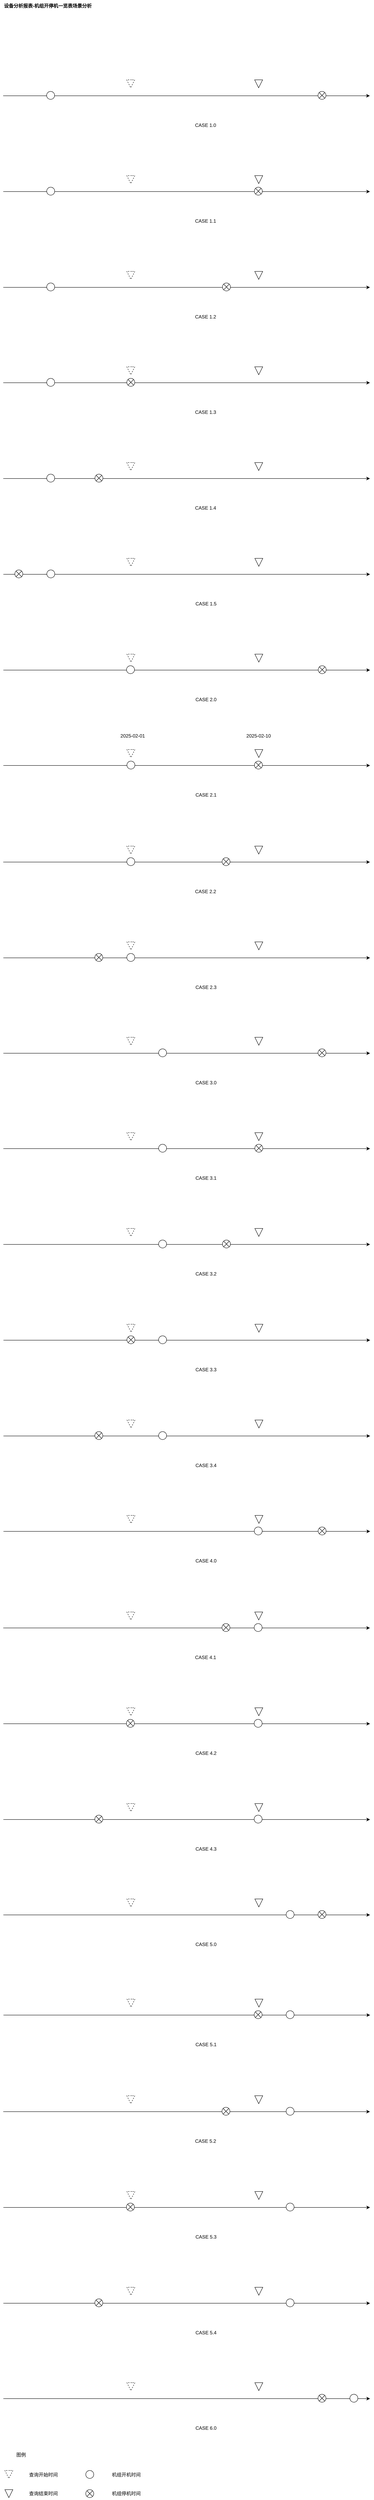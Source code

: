 <mxfile version="26.0.16">
  <diagram name="第 1 页" id="MwHkkEf8tN-5ccca-qN6">
    <mxGraphModel dx="2029" dy="450" grid="1" gridSize="10" guides="1" tooltips="1" connect="1" arrows="1" fold="1" page="1" pageScale="1" pageWidth="827" pageHeight="1169" math="0" shadow="0">
      <root>
        <mxCell id="0" />
        <mxCell id="1" parent="0" />
        <mxCell id="J7jB4TTMjMiGMBnz-TKs-1" value="" style="endArrow=classic;html=1;rounded=0;startArrow=none;startFill=0;endFill=1;labelBackgroundColor=none;fontColor=default;" parent="1" edge="1">
          <mxGeometry width="50" height="50" relative="1" as="geometry">
            <mxPoint x="-760" y="281" as="sourcePoint" />
            <mxPoint x="160" y="281" as="targetPoint" />
          </mxGeometry>
        </mxCell>
        <mxCell id="J7jB4TTMjMiGMBnz-TKs-3" value="" style="verticalLabelPosition=bottom;verticalAlign=top;html=1;shape=mxgraph.flowchart.on-page_reference;labelBackgroundColor=none;" parent="1" vertex="1">
          <mxGeometry x="-651" y="270" width="20" height="20" as="geometry" />
        </mxCell>
        <mxCell id="J7jB4TTMjMiGMBnz-TKs-8" value="" style="shape=sumEllipse;perimeter=ellipsePerimeter;whiteSpace=wrap;html=1;backgroundOutline=1;labelBackgroundColor=none;" parent="1" vertex="1">
          <mxGeometry x="30" y="270" width="20" height="20" as="geometry" />
        </mxCell>
        <mxCell id="J7jB4TTMjMiGMBnz-TKs-18" value="CASE 1.0" style="text;html=1;align=center;verticalAlign=middle;whiteSpace=wrap;rounded=0;labelBackgroundColor=none;" parent="1" vertex="1">
          <mxGeometry x="-377" y="340" width="250" height="30" as="geometry" />
        </mxCell>
        <mxCell id="J7jB4TTMjMiGMBnz-TKs-50" value="设备分析报表-机组开停机一览表场景分析" style="text;html=1;align=left;verticalAlign=middle;whiteSpace=wrap;rounded=0;fontStyle=1;labelBackgroundColor=none;" parent="1" vertex="1">
          <mxGeometry x="-759.75" y="41" width="237.5" height="30" as="geometry" />
        </mxCell>
        <mxCell id="J7jB4TTMjMiGMBnz-TKs-105" value="查询开始时间" style="text;html=1;align=center;verticalAlign=middle;whiteSpace=wrap;rounded=0;labelBackgroundColor=none;" parent="1" vertex="1">
          <mxGeometry x="-704.35" y="6227" width="90" height="30" as="geometry" />
        </mxCell>
        <mxCell id="J7jB4TTMjMiGMBnz-TKs-106" value="查询结束时间" style="text;html=1;align=center;verticalAlign=middle;whiteSpace=wrap;rounded=0;labelBackgroundColor=none;" parent="1" vertex="1">
          <mxGeometry x="-704.35" y="6274" width="90" height="30" as="geometry" />
        </mxCell>
        <mxCell id="xu7K4sSo9NaXd2ChQRZj-1" value="" style="html=1;shadow=0;dashed=1;align=center;verticalAlign=middle;shape=mxgraph.arrows2.arrow;dy=0.6;dx=40;direction=south;notch=0;labelBackgroundColor=none;" parent="1" vertex="1">
          <mxGeometry x="-450" y="241" width="20" height="20" as="geometry" />
        </mxCell>
        <mxCell id="xu7K4sSo9NaXd2ChQRZj-2" value="" style="html=1;shadow=0;align=center;verticalAlign=middle;shape=mxgraph.arrows2.arrow;dy=0.6;dx=40;direction=south;notch=0;labelBackgroundColor=none;" parent="1" vertex="1">
          <mxGeometry x="-129" y="241" width="20" height="20" as="geometry" />
        </mxCell>
        <mxCell id="xu7K4sSo9NaXd2ChQRZj-54" value="" style="html=1;shadow=0;dashed=1;align=center;verticalAlign=middle;shape=mxgraph.arrows2.arrow;dy=0.6;dx=40;direction=south;notch=0;labelBackgroundColor=none;" parent="1" vertex="1">
          <mxGeometry x="-755.75" y="6231" width="20" height="20" as="geometry" />
        </mxCell>
        <mxCell id="xu7K4sSo9NaXd2ChQRZj-55" value="" style="html=1;shadow=0;align=center;verticalAlign=middle;shape=mxgraph.arrows2.arrow;dy=0.6;dx=40;direction=south;notch=0;labelBackgroundColor=none;" parent="1" vertex="1">
          <mxGeometry x="-755.75" y="6279" width="20" height="20" as="geometry" />
        </mxCell>
        <mxCell id="xu7K4sSo9NaXd2ChQRZj-66" value="" style="verticalLabelPosition=bottom;verticalAlign=top;html=1;shape=mxgraph.flowchart.on-page_reference;labelBackgroundColor=none;" parent="1" vertex="1">
          <mxGeometry x="-552.75" y="6231" width="20" height="20" as="geometry" />
        </mxCell>
        <mxCell id="xu7K4sSo9NaXd2ChQRZj-67" value="" style="shape=sumEllipse;perimeter=ellipsePerimeter;whiteSpace=wrap;html=1;backgroundOutline=1;labelBackgroundColor=none;" parent="1" vertex="1">
          <mxGeometry x="-552.75" y="6279" width="20" height="20" as="geometry" />
        </mxCell>
        <mxCell id="xu7K4sSo9NaXd2ChQRZj-68" value="机组开机时间" style="text;html=1;align=center;verticalAlign=middle;whiteSpace=wrap;rounded=0;labelBackgroundColor=none;" parent="1" vertex="1">
          <mxGeometry x="-495.75" y="6227" width="90" height="30" as="geometry" />
        </mxCell>
        <mxCell id="xu7K4sSo9NaXd2ChQRZj-69" value="机组停机时间" style="text;html=1;align=center;verticalAlign=middle;whiteSpace=wrap;rounded=0;labelBackgroundColor=none;" parent="1" vertex="1">
          <mxGeometry x="-495.75" y="6274" width="90" height="30" as="geometry" />
        </mxCell>
        <mxCell id="xu7K4sSo9NaXd2ChQRZj-327" value="" style="endArrow=classic;html=1;rounded=0;startArrow=none;startFill=0;endFill=1;labelBackgroundColor=none;fontColor=default;" parent="1" edge="1">
          <mxGeometry width="50" height="50" relative="1" as="geometry">
            <mxPoint x="-759.75" y="521" as="sourcePoint" />
            <mxPoint x="160.25" y="521" as="targetPoint" />
          </mxGeometry>
        </mxCell>
        <mxCell id="xu7K4sSo9NaXd2ChQRZj-328" value="" style="verticalLabelPosition=bottom;verticalAlign=top;html=1;shape=mxgraph.flowchart.on-page_reference;labelBackgroundColor=none;" parent="1" vertex="1">
          <mxGeometry x="-650.75" y="510" width="20" height="20" as="geometry" />
        </mxCell>
        <mxCell id="xu7K4sSo9NaXd2ChQRZj-329" value="" style="shape=sumEllipse;perimeter=ellipsePerimeter;whiteSpace=wrap;html=1;backgroundOutline=1;labelBackgroundColor=none;" parent="1" vertex="1">
          <mxGeometry x="-129.75" y="510" width="20" height="20" as="geometry" />
        </mxCell>
        <mxCell id="xu7K4sSo9NaXd2ChQRZj-334" value="CASE 1.1" style="text;html=1;align=center;verticalAlign=middle;whiteSpace=wrap;rounded=0;labelBackgroundColor=none;" parent="1" vertex="1">
          <mxGeometry x="-376.75" y="580" width="250" height="30" as="geometry" />
        </mxCell>
        <mxCell id="xu7K4sSo9NaXd2ChQRZj-335" value="" style="html=1;shadow=0;dashed=1;align=center;verticalAlign=middle;shape=mxgraph.arrows2.arrow;dy=0.6;dx=40;direction=south;notch=0;labelBackgroundColor=none;" parent="1" vertex="1">
          <mxGeometry x="-449.75" y="481" width="20" height="20" as="geometry" />
        </mxCell>
        <mxCell id="xu7K4sSo9NaXd2ChQRZj-336" value="" style="html=1;shadow=0;align=center;verticalAlign=middle;shape=mxgraph.arrows2.arrow;dy=0.6;dx=40;direction=south;notch=0;labelBackgroundColor=none;" parent="1" vertex="1">
          <mxGeometry x="-128.75" y="481" width="20" height="20" as="geometry" />
        </mxCell>
        <mxCell id="xu7K4sSo9NaXd2ChQRZj-337" value="" style="endArrow=classic;html=1;rounded=0;startArrow=none;startFill=0;endFill=1;labelBackgroundColor=none;fontColor=default;" parent="1" edge="1">
          <mxGeometry width="50" height="50" relative="1" as="geometry">
            <mxPoint x="-759.75" y="761" as="sourcePoint" />
            <mxPoint x="160.25" y="761" as="targetPoint" />
          </mxGeometry>
        </mxCell>
        <mxCell id="xu7K4sSo9NaXd2ChQRZj-338" value="" style="verticalLabelPosition=bottom;verticalAlign=top;html=1;shape=mxgraph.flowchart.on-page_reference;labelBackgroundColor=none;" parent="1" vertex="1">
          <mxGeometry x="-650.75" y="750" width="20" height="20" as="geometry" />
        </mxCell>
        <mxCell id="xu7K4sSo9NaXd2ChQRZj-339" value="" style="shape=sumEllipse;perimeter=ellipsePerimeter;whiteSpace=wrap;html=1;backgroundOutline=1;labelBackgroundColor=none;" parent="1" vertex="1">
          <mxGeometry x="-209.75" y="750" width="20" height="20" as="geometry" />
        </mxCell>
        <mxCell id="xu7K4sSo9NaXd2ChQRZj-344" value="CASE 1.2" style="text;html=1;align=center;verticalAlign=middle;whiteSpace=wrap;rounded=0;labelBackgroundColor=none;" parent="1" vertex="1">
          <mxGeometry x="-376.75" y="820" width="250" height="30" as="geometry" />
        </mxCell>
        <mxCell id="xu7K4sSo9NaXd2ChQRZj-345" value="" style="html=1;shadow=0;dashed=1;align=center;verticalAlign=middle;shape=mxgraph.arrows2.arrow;dy=0.6;dx=40;direction=south;notch=0;labelBackgroundColor=none;" parent="1" vertex="1">
          <mxGeometry x="-449.75" y="721" width="20" height="20" as="geometry" />
        </mxCell>
        <mxCell id="xu7K4sSo9NaXd2ChQRZj-346" value="" style="html=1;shadow=0;align=center;verticalAlign=middle;shape=mxgraph.arrows2.arrow;dy=0.6;dx=40;direction=south;notch=0;labelBackgroundColor=none;" parent="1" vertex="1">
          <mxGeometry x="-128.75" y="721" width="20" height="20" as="geometry" />
        </mxCell>
        <mxCell id="xu7K4sSo9NaXd2ChQRZj-347" value="" style="endArrow=classic;html=1;rounded=0;startArrow=none;startFill=0;endFill=1;labelBackgroundColor=none;fontColor=default;" parent="1" edge="1">
          <mxGeometry width="50" height="50" relative="1" as="geometry">
            <mxPoint x="-759.75" y="1000" as="sourcePoint" />
            <mxPoint x="160.25" y="1000" as="targetPoint" />
          </mxGeometry>
        </mxCell>
        <mxCell id="xu7K4sSo9NaXd2ChQRZj-348" value="" style="verticalLabelPosition=bottom;verticalAlign=top;html=1;shape=mxgraph.flowchart.on-page_reference;labelBackgroundColor=none;" parent="1" vertex="1">
          <mxGeometry x="-650.75" y="989" width="20" height="20" as="geometry" />
        </mxCell>
        <mxCell id="xu7K4sSo9NaXd2ChQRZj-349" value="" style="shape=sumEllipse;perimeter=ellipsePerimeter;whiteSpace=wrap;html=1;backgroundOutline=1;labelBackgroundColor=none;" parent="1" vertex="1">
          <mxGeometry x="-449.75" y="989" width="20" height="20" as="geometry" />
        </mxCell>
        <mxCell id="xu7K4sSo9NaXd2ChQRZj-354" value="CASE 1.3" style="text;html=1;align=center;verticalAlign=middle;whiteSpace=wrap;rounded=0;labelBackgroundColor=none;" parent="1" vertex="1">
          <mxGeometry x="-376.75" y="1059" width="250" height="30" as="geometry" />
        </mxCell>
        <mxCell id="xu7K4sSo9NaXd2ChQRZj-355" value="" style="html=1;shadow=0;dashed=1;align=center;verticalAlign=middle;shape=mxgraph.arrows2.arrow;dy=0.6;dx=40;direction=south;notch=0;labelBackgroundColor=none;" parent="1" vertex="1">
          <mxGeometry x="-449.75" y="960" width="20" height="20" as="geometry" />
        </mxCell>
        <mxCell id="xu7K4sSo9NaXd2ChQRZj-356" value="" style="html=1;shadow=0;align=center;verticalAlign=middle;shape=mxgraph.arrows2.arrow;dy=0.6;dx=40;direction=south;notch=0;labelBackgroundColor=none;" parent="1" vertex="1">
          <mxGeometry x="-128.75" y="960" width="20" height="20" as="geometry" />
        </mxCell>
        <mxCell id="xu7K4sSo9NaXd2ChQRZj-357" value="" style="endArrow=classic;html=1;rounded=0;startArrow=none;startFill=0;endFill=1;labelBackgroundColor=none;fontColor=default;" parent="1" edge="1">
          <mxGeometry width="50" height="50" relative="1" as="geometry">
            <mxPoint x="-759.75" y="1240" as="sourcePoint" />
            <mxPoint x="160.25" y="1240" as="targetPoint" />
          </mxGeometry>
        </mxCell>
        <mxCell id="xu7K4sSo9NaXd2ChQRZj-358" value="" style="verticalLabelPosition=bottom;verticalAlign=top;html=1;shape=mxgraph.flowchart.on-page_reference;labelBackgroundColor=none;" parent="1" vertex="1">
          <mxGeometry x="-650.75" y="1229" width="20" height="20" as="geometry" />
        </mxCell>
        <mxCell id="xu7K4sSo9NaXd2ChQRZj-359" value="" style="shape=sumEllipse;perimeter=ellipsePerimeter;whiteSpace=wrap;html=1;backgroundOutline=1;labelBackgroundColor=none;" parent="1" vertex="1">
          <mxGeometry x="-529.75" y="1229" width="20" height="20" as="geometry" />
        </mxCell>
        <mxCell id="xu7K4sSo9NaXd2ChQRZj-364" value="CASE 1.4" style="text;html=1;align=center;verticalAlign=middle;whiteSpace=wrap;rounded=0;labelBackgroundColor=none;" parent="1" vertex="1">
          <mxGeometry x="-376.75" y="1299" width="250" height="30" as="geometry" />
        </mxCell>
        <mxCell id="xu7K4sSo9NaXd2ChQRZj-365" value="" style="html=1;shadow=0;dashed=1;align=center;verticalAlign=middle;shape=mxgraph.arrows2.arrow;dy=0.6;dx=40;direction=south;notch=0;labelBackgroundColor=none;" parent="1" vertex="1">
          <mxGeometry x="-449.75" y="1200" width="20" height="20" as="geometry" />
        </mxCell>
        <mxCell id="xu7K4sSo9NaXd2ChQRZj-366" value="" style="html=1;shadow=0;align=center;verticalAlign=middle;shape=mxgraph.arrows2.arrow;dy=0.6;dx=40;direction=south;notch=0;labelBackgroundColor=none;" parent="1" vertex="1">
          <mxGeometry x="-128.75" y="1200" width="20" height="20" as="geometry" />
        </mxCell>
        <mxCell id="xu7K4sSo9NaXd2ChQRZj-367" value="" style="endArrow=classic;html=1;rounded=0;startArrow=none;startFill=0;endFill=1;labelBackgroundColor=none;fontColor=default;" parent="1" edge="1">
          <mxGeometry width="50" height="50" relative="1" as="geometry">
            <mxPoint x="-759.5" y="1480" as="sourcePoint" />
            <mxPoint x="160.5" y="1480" as="targetPoint" />
          </mxGeometry>
        </mxCell>
        <mxCell id="xu7K4sSo9NaXd2ChQRZj-368" value="" style="verticalLabelPosition=bottom;verticalAlign=top;html=1;shape=mxgraph.flowchart.on-page_reference;labelBackgroundColor=none;" parent="1" vertex="1">
          <mxGeometry x="-650.5" y="1469" width="20" height="20" as="geometry" />
        </mxCell>
        <mxCell id="xu7K4sSo9NaXd2ChQRZj-369" value="" style="shape=sumEllipse;perimeter=ellipsePerimeter;whiteSpace=wrap;html=1;backgroundOutline=1;labelBackgroundColor=none;" parent="1" vertex="1">
          <mxGeometry x="-730.75" y="1469" width="20" height="20" as="geometry" />
        </mxCell>
        <mxCell id="xu7K4sSo9NaXd2ChQRZj-374" value="CASE 1.5" style="text;html=1;align=center;verticalAlign=middle;whiteSpace=wrap;rounded=0;labelBackgroundColor=none;" parent="1" vertex="1">
          <mxGeometry x="-376.5" y="1539" width="250" height="30" as="geometry" />
        </mxCell>
        <mxCell id="xu7K4sSo9NaXd2ChQRZj-375" value="" style="html=1;shadow=0;dashed=1;align=center;verticalAlign=middle;shape=mxgraph.arrows2.arrow;dy=0.6;dx=40;direction=south;notch=0;labelBackgroundColor=none;" parent="1" vertex="1">
          <mxGeometry x="-449.5" y="1440" width="20" height="20" as="geometry" />
        </mxCell>
        <mxCell id="xu7K4sSo9NaXd2ChQRZj-376" value="" style="html=1;shadow=0;align=center;verticalAlign=middle;shape=mxgraph.arrows2.arrow;dy=0.6;dx=40;direction=south;notch=0;labelBackgroundColor=none;" parent="1" vertex="1">
          <mxGeometry x="-128.5" y="1440" width="20" height="20" as="geometry" />
        </mxCell>
        <mxCell id="xu7K4sSo9NaXd2ChQRZj-377" value="" style="endArrow=classic;html=1;rounded=0;startArrow=none;startFill=0;endFill=1;labelBackgroundColor=none;fontColor=default;" parent="1" edge="1">
          <mxGeometry width="50" height="50" relative="1" as="geometry">
            <mxPoint x="-759.5" y="1720" as="sourcePoint" />
            <mxPoint x="160.5" y="1720" as="targetPoint" />
          </mxGeometry>
        </mxCell>
        <mxCell id="xu7K4sSo9NaXd2ChQRZj-378" value="" style="verticalLabelPosition=bottom;verticalAlign=top;html=1;shape=mxgraph.flowchart.on-page_reference;labelBackgroundColor=none;" parent="1" vertex="1">
          <mxGeometry x="-450.5" y="1709" width="20" height="20" as="geometry" />
        </mxCell>
        <mxCell id="xu7K4sSo9NaXd2ChQRZj-379" value="" style="shape=sumEllipse;perimeter=ellipsePerimeter;whiteSpace=wrap;html=1;backgroundOutline=1;labelBackgroundColor=none;" parent="1" vertex="1">
          <mxGeometry x="30.5" y="1709" width="20" height="20" as="geometry" />
        </mxCell>
        <mxCell id="xu7K4sSo9NaXd2ChQRZj-384" value="CASE 2.0" style="text;html=1;align=center;verticalAlign=middle;whiteSpace=wrap;rounded=0;labelBackgroundColor=none;" parent="1" vertex="1">
          <mxGeometry x="-376.5" y="1779" width="250" height="30" as="geometry" />
        </mxCell>
        <mxCell id="xu7K4sSo9NaXd2ChQRZj-385" value="" style="html=1;shadow=0;dashed=1;align=center;verticalAlign=middle;shape=mxgraph.arrows2.arrow;dy=0.6;dx=40;direction=south;notch=0;labelBackgroundColor=none;" parent="1" vertex="1">
          <mxGeometry x="-449.5" y="1680" width="20" height="20" as="geometry" />
        </mxCell>
        <mxCell id="xu7K4sSo9NaXd2ChQRZj-386" value="" style="html=1;shadow=0;align=center;verticalAlign=middle;shape=mxgraph.arrows2.arrow;dy=0.6;dx=40;direction=south;notch=0;labelBackgroundColor=none;" parent="1" vertex="1">
          <mxGeometry x="-128.5" y="1680" width="20" height="20" as="geometry" />
        </mxCell>
        <mxCell id="xu7K4sSo9NaXd2ChQRZj-387" value="" style="endArrow=classic;html=1;rounded=0;startArrow=none;startFill=0;endFill=1;labelBackgroundColor=none;fontColor=default;" parent="1" edge="1">
          <mxGeometry width="50" height="50" relative="1" as="geometry">
            <mxPoint x="-759.5" y="1959" as="sourcePoint" />
            <mxPoint x="160.5" y="1959" as="targetPoint" />
          </mxGeometry>
        </mxCell>
        <mxCell id="xu7K4sSo9NaXd2ChQRZj-388" value="" style="verticalLabelPosition=bottom;verticalAlign=top;html=1;shape=mxgraph.flowchart.on-page_reference;labelBackgroundColor=none;" parent="1" vertex="1">
          <mxGeometry x="-449.5" y="1948" width="20" height="20" as="geometry" />
        </mxCell>
        <mxCell id="xu7K4sSo9NaXd2ChQRZj-389" value="" style="shape=sumEllipse;perimeter=ellipsePerimeter;whiteSpace=wrap;html=1;backgroundOutline=1;labelBackgroundColor=none;" parent="1" vertex="1">
          <mxGeometry x="-129.5" y="1948" width="20" height="20" as="geometry" />
        </mxCell>
        <mxCell id="xu7K4sSo9NaXd2ChQRZj-392" value="2025-02-01" style="text;html=1;align=center;verticalAlign=middle;whiteSpace=wrap;rounded=0;labelBackgroundColor=none;" parent="1" vertex="1">
          <mxGeometry x="-470.5" y="1870" width="70" height="30" as="geometry" />
        </mxCell>
        <mxCell id="xu7K4sSo9NaXd2ChQRZj-393" value="2025-02-10" style="text;html=1;align=center;verticalAlign=middle;whiteSpace=wrap;rounded=0;labelBackgroundColor=none;" parent="1" vertex="1">
          <mxGeometry x="-154.5" y="1870" width="70" height="30" as="geometry" />
        </mxCell>
        <mxCell id="xu7K4sSo9NaXd2ChQRZj-394" value="CASE 2.1" style="text;html=1;align=center;verticalAlign=middle;whiteSpace=wrap;rounded=0;labelBackgroundColor=none;" parent="1" vertex="1">
          <mxGeometry x="-376.5" y="2018" width="250" height="30" as="geometry" />
        </mxCell>
        <mxCell id="xu7K4sSo9NaXd2ChQRZj-395" value="" style="html=1;shadow=0;dashed=1;align=center;verticalAlign=middle;shape=mxgraph.arrows2.arrow;dy=0.6;dx=40;direction=south;notch=0;labelBackgroundColor=none;" parent="1" vertex="1">
          <mxGeometry x="-449.5" y="1919" width="20" height="20" as="geometry" />
        </mxCell>
        <mxCell id="xu7K4sSo9NaXd2ChQRZj-396" value="" style="html=1;shadow=0;align=center;verticalAlign=middle;shape=mxgraph.arrows2.arrow;dy=0.6;dx=40;direction=south;notch=0;labelBackgroundColor=none;" parent="1" vertex="1">
          <mxGeometry x="-128.5" y="1919" width="20" height="20" as="geometry" />
        </mxCell>
        <mxCell id="xu7K4sSo9NaXd2ChQRZj-397" value="" style="endArrow=classic;html=1;rounded=0;startArrow=none;startFill=0;endFill=1;labelBackgroundColor=none;fontColor=default;" parent="1" edge="1">
          <mxGeometry width="50" height="50" relative="1" as="geometry">
            <mxPoint x="-759.75" y="2201" as="sourcePoint" />
            <mxPoint x="160.25" y="2201" as="targetPoint" />
          </mxGeometry>
        </mxCell>
        <mxCell id="xu7K4sSo9NaXd2ChQRZj-398" value="" style="verticalLabelPosition=bottom;verticalAlign=top;html=1;shape=mxgraph.flowchart.on-page_reference;labelBackgroundColor=none;" parent="1" vertex="1">
          <mxGeometry x="-449.75" y="2190" width="20" height="20" as="geometry" />
        </mxCell>
        <mxCell id="xu7K4sSo9NaXd2ChQRZj-399" value="" style="shape=sumEllipse;perimeter=ellipsePerimeter;whiteSpace=wrap;html=1;backgroundOutline=1;labelBackgroundColor=none;" parent="1" vertex="1">
          <mxGeometry x="-210.75" y="2190" width="20" height="20" as="geometry" />
        </mxCell>
        <mxCell id="xu7K4sSo9NaXd2ChQRZj-404" value="CASE 2.2" style="text;html=1;align=center;verticalAlign=middle;whiteSpace=wrap;rounded=0;labelBackgroundColor=none;" parent="1" vertex="1">
          <mxGeometry x="-376.75" y="2260" width="250" height="30" as="geometry" />
        </mxCell>
        <mxCell id="xu7K4sSo9NaXd2ChQRZj-405" value="" style="html=1;shadow=0;dashed=1;align=center;verticalAlign=middle;shape=mxgraph.arrows2.arrow;dy=0.6;dx=40;direction=south;notch=0;labelBackgroundColor=none;" parent="1" vertex="1">
          <mxGeometry x="-449.75" y="2161" width="20" height="20" as="geometry" />
        </mxCell>
        <mxCell id="xu7K4sSo9NaXd2ChQRZj-406" value="" style="html=1;shadow=0;align=center;verticalAlign=middle;shape=mxgraph.arrows2.arrow;dy=0.6;dx=40;direction=south;notch=0;labelBackgroundColor=none;" parent="1" vertex="1">
          <mxGeometry x="-128.75" y="2161" width="20" height="20" as="geometry" />
        </mxCell>
        <mxCell id="xu7K4sSo9NaXd2ChQRZj-407" value="" style="endArrow=classic;html=1;rounded=0;startArrow=none;startFill=0;endFill=1;labelBackgroundColor=none;fontColor=default;" parent="1" edge="1">
          <mxGeometry width="50" height="50" relative="1" as="geometry">
            <mxPoint x="-759.5" y="2441" as="sourcePoint" />
            <mxPoint x="160.5" y="2441" as="targetPoint" />
          </mxGeometry>
        </mxCell>
        <mxCell id="xu7K4sSo9NaXd2ChQRZj-408" value="" style="verticalLabelPosition=bottom;verticalAlign=top;html=1;shape=mxgraph.flowchart.on-page_reference;labelBackgroundColor=none;" parent="1" vertex="1">
          <mxGeometry x="-449.75" y="2430" width="20" height="20" as="geometry" />
        </mxCell>
        <mxCell id="xu7K4sSo9NaXd2ChQRZj-409" value="" style="shape=sumEllipse;perimeter=ellipsePerimeter;whiteSpace=wrap;html=1;backgroundOutline=1;labelBackgroundColor=none;" parent="1" vertex="1">
          <mxGeometry x="-530" y="2430" width="20" height="20" as="geometry" />
        </mxCell>
        <mxCell id="xu7K4sSo9NaXd2ChQRZj-414" value="CASE 2.3" style="text;html=1;align=center;verticalAlign=middle;whiteSpace=wrap;rounded=0;labelBackgroundColor=none;" parent="1" vertex="1">
          <mxGeometry x="-376.5" y="2500" width="250" height="30" as="geometry" />
        </mxCell>
        <mxCell id="xu7K4sSo9NaXd2ChQRZj-415" value="" style="html=1;shadow=0;dashed=1;align=center;verticalAlign=middle;shape=mxgraph.arrows2.arrow;dy=0.6;dx=40;direction=south;notch=0;labelBackgroundColor=none;" parent="1" vertex="1">
          <mxGeometry x="-449.5" y="2401" width="20" height="20" as="geometry" />
        </mxCell>
        <mxCell id="xu7K4sSo9NaXd2ChQRZj-416" value="" style="html=1;shadow=0;align=center;verticalAlign=middle;shape=mxgraph.arrows2.arrow;dy=0.6;dx=40;direction=south;notch=0;labelBackgroundColor=none;" parent="1" vertex="1">
          <mxGeometry x="-128.5" y="2401" width="20" height="20" as="geometry" />
        </mxCell>
        <mxCell id="xu7K4sSo9NaXd2ChQRZj-417" value="" style="endArrow=classic;html=1;rounded=0;startArrow=none;startFill=0;endFill=1;labelBackgroundColor=none;fontColor=default;" parent="1" edge="1">
          <mxGeometry width="50" height="50" relative="1" as="geometry">
            <mxPoint x="-759.5" y="2680" as="sourcePoint" />
            <mxPoint x="160.5" y="2680" as="targetPoint" />
          </mxGeometry>
        </mxCell>
        <mxCell id="xu7K4sSo9NaXd2ChQRZj-418" value="" style="verticalLabelPosition=bottom;verticalAlign=top;html=1;shape=mxgraph.flowchart.on-page_reference;labelBackgroundColor=none;" parent="1" vertex="1">
          <mxGeometry x="-370" y="2669" width="20" height="20" as="geometry" />
        </mxCell>
        <mxCell id="xu7K4sSo9NaXd2ChQRZj-419" value="" style="shape=sumEllipse;perimeter=ellipsePerimeter;whiteSpace=wrap;html=1;backgroundOutline=1;labelBackgroundColor=none;" parent="1" vertex="1">
          <mxGeometry x="30" y="2669" width="20" height="20" as="geometry" />
        </mxCell>
        <mxCell id="xu7K4sSo9NaXd2ChQRZj-424" value="CASE 3.0" style="text;html=1;align=center;verticalAlign=middle;whiteSpace=wrap;rounded=0;labelBackgroundColor=none;" parent="1" vertex="1">
          <mxGeometry x="-376.5" y="2739" width="250" height="30" as="geometry" />
        </mxCell>
        <mxCell id="xu7K4sSo9NaXd2ChQRZj-425" value="" style="html=1;shadow=0;dashed=1;align=center;verticalAlign=middle;shape=mxgraph.arrows2.arrow;dy=0.6;dx=40;direction=south;notch=0;labelBackgroundColor=none;" parent="1" vertex="1">
          <mxGeometry x="-449.5" y="2640" width="20" height="20" as="geometry" />
        </mxCell>
        <mxCell id="xu7K4sSo9NaXd2ChQRZj-426" value="" style="html=1;shadow=0;align=center;verticalAlign=middle;shape=mxgraph.arrows2.arrow;dy=0.6;dx=40;direction=south;notch=0;labelBackgroundColor=none;" parent="1" vertex="1">
          <mxGeometry x="-128.5" y="2640" width="20" height="20" as="geometry" />
        </mxCell>
        <mxCell id="xu7K4sSo9NaXd2ChQRZj-427" value="" style="endArrow=classic;html=1;rounded=0;startArrow=none;startFill=0;endFill=1;labelBackgroundColor=none;fontColor=default;" parent="1" edge="1">
          <mxGeometry width="50" height="50" relative="1" as="geometry">
            <mxPoint x="-759.5" y="2919" as="sourcePoint" />
            <mxPoint x="160.5" y="2919" as="targetPoint" />
          </mxGeometry>
        </mxCell>
        <mxCell id="xu7K4sSo9NaXd2ChQRZj-428" value="" style="verticalLabelPosition=bottom;verticalAlign=top;html=1;shape=mxgraph.flowchart.on-page_reference;labelBackgroundColor=none;" parent="1" vertex="1">
          <mxGeometry x="-370" y="2908" width="20" height="20" as="geometry" />
        </mxCell>
        <mxCell id="xu7K4sSo9NaXd2ChQRZj-429" value="" style="shape=sumEllipse;perimeter=ellipsePerimeter;whiteSpace=wrap;html=1;backgroundOutline=1;labelBackgroundColor=none;" parent="1" vertex="1">
          <mxGeometry x="-128.5" y="2908" width="20" height="20" as="geometry" />
        </mxCell>
        <mxCell id="xu7K4sSo9NaXd2ChQRZj-434" value="CASE 3.1" style="text;html=1;align=center;verticalAlign=middle;whiteSpace=wrap;rounded=0;labelBackgroundColor=none;" parent="1" vertex="1">
          <mxGeometry x="-376.5" y="2978" width="250" height="30" as="geometry" />
        </mxCell>
        <mxCell id="xu7K4sSo9NaXd2ChQRZj-435" value="" style="html=1;shadow=0;dashed=1;align=center;verticalAlign=middle;shape=mxgraph.arrows2.arrow;dy=0.6;dx=40;direction=south;notch=0;labelBackgroundColor=none;" parent="1" vertex="1">
          <mxGeometry x="-449.5" y="2879" width="20" height="20" as="geometry" />
        </mxCell>
        <mxCell id="xu7K4sSo9NaXd2ChQRZj-436" value="" style="html=1;shadow=0;align=center;verticalAlign=middle;shape=mxgraph.arrows2.arrow;dy=0.6;dx=40;direction=south;notch=0;labelBackgroundColor=none;" parent="1" vertex="1">
          <mxGeometry x="-128.5" y="2879" width="20" height="20" as="geometry" />
        </mxCell>
        <mxCell id="xu7K4sSo9NaXd2ChQRZj-437" value="" style="endArrow=classic;html=1;rounded=0;startArrow=none;startFill=0;endFill=1;labelBackgroundColor=none;fontColor=default;" parent="1" edge="1">
          <mxGeometry width="50" height="50" relative="1" as="geometry">
            <mxPoint x="-759.5" y="3159" as="sourcePoint" />
            <mxPoint x="160.5" y="3159" as="targetPoint" />
          </mxGeometry>
        </mxCell>
        <mxCell id="xu7K4sSo9NaXd2ChQRZj-438" value="" style="verticalLabelPosition=bottom;verticalAlign=top;html=1;shape=mxgraph.flowchart.on-page_reference;labelBackgroundColor=none;" parent="1" vertex="1">
          <mxGeometry x="-370" y="3148" width="20" height="20" as="geometry" />
        </mxCell>
        <mxCell id="xu7K4sSo9NaXd2ChQRZj-439" value="" style="shape=sumEllipse;perimeter=ellipsePerimeter;whiteSpace=wrap;html=1;backgroundOutline=1;labelBackgroundColor=none;" parent="1" vertex="1">
          <mxGeometry x="-209.75" y="3148" width="20" height="20" as="geometry" />
        </mxCell>
        <mxCell id="xu7K4sSo9NaXd2ChQRZj-444" value="CASE 3.2" style="text;html=1;align=center;verticalAlign=middle;whiteSpace=wrap;rounded=0;labelBackgroundColor=none;" parent="1" vertex="1">
          <mxGeometry x="-376.5" y="3218" width="250" height="30" as="geometry" />
        </mxCell>
        <mxCell id="xu7K4sSo9NaXd2ChQRZj-445" value="" style="html=1;shadow=0;dashed=1;align=center;verticalAlign=middle;shape=mxgraph.arrows2.arrow;dy=0.6;dx=40;direction=south;notch=0;labelBackgroundColor=none;" parent="1" vertex="1">
          <mxGeometry x="-449.5" y="3119" width="20" height="20" as="geometry" />
        </mxCell>
        <mxCell id="xu7K4sSo9NaXd2ChQRZj-446" value="" style="html=1;shadow=0;align=center;verticalAlign=middle;shape=mxgraph.arrows2.arrow;dy=0.6;dx=40;direction=south;notch=0;labelBackgroundColor=none;" parent="1" vertex="1">
          <mxGeometry x="-128.5" y="3119" width="20" height="20" as="geometry" />
        </mxCell>
        <mxCell id="xu7K4sSo9NaXd2ChQRZj-447" value="" style="endArrow=classic;html=1;rounded=0;startArrow=none;startFill=0;endFill=1;labelBackgroundColor=none;fontColor=default;" parent="1" edge="1">
          <mxGeometry width="50" height="50" relative="1" as="geometry">
            <mxPoint x="-759.25" y="3399" as="sourcePoint" />
            <mxPoint x="160.75" y="3399" as="targetPoint" />
          </mxGeometry>
        </mxCell>
        <mxCell id="xu7K4sSo9NaXd2ChQRZj-448" value="" style="verticalLabelPosition=bottom;verticalAlign=top;html=1;shape=mxgraph.flowchart.on-page_reference;labelBackgroundColor=none;" parent="1" vertex="1">
          <mxGeometry x="-370" y="3388" width="20" height="20" as="geometry" />
        </mxCell>
        <mxCell id="xu7K4sSo9NaXd2ChQRZj-449" value="" style="shape=sumEllipse;perimeter=ellipsePerimeter;whiteSpace=wrap;html=1;backgroundOutline=1;labelBackgroundColor=none;" parent="1" vertex="1">
          <mxGeometry x="-449.5" y="3388" width="20" height="20" as="geometry" />
        </mxCell>
        <mxCell id="xu7K4sSo9NaXd2ChQRZj-454" value="CASE 3.3" style="text;html=1;align=center;verticalAlign=middle;whiteSpace=wrap;rounded=0;labelBackgroundColor=none;" parent="1" vertex="1">
          <mxGeometry x="-376.25" y="3458" width="250" height="30" as="geometry" />
        </mxCell>
        <mxCell id="xu7K4sSo9NaXd2ChQRZj-455" value="" style="html=1;shadow=0;dashed=1;align=center;verticalAlign=middle;shape=mxgraph.arrows2.arrow;dy=0.6;dx=40;direction=south;notch=0;labelBackgroundColor=none;" parent="1" vertex="1">
          <mxGeometry x="-449.25" y="3359" width="20" height="20" as="geometry" />
        </mxCell>
        <mxCell id="xu7K4sSo9NaXd2ChQRZj-456" value="" style="html=1;shadow=0;align=center;verticalAlign=middle;shape=mxgraph.arrows2.arrow;dy=0.6;dx=40;direction=south;notch=0;labelBackgroundColor=none;" parent="1" vertex="1">
          <mxGeometry x="-128.25" y="3359" width="20" height="20" as="geometry" />
        </mxCell>
        <mxCell id="xu7K4sSo9NaXd2ChQRZj-457" value="" style="endArrow=classic;html=1;rounded=0;startArrow=none;startFill=0;endFill=1;labelBackgroundColor=none;fontColor=default;" parent="1" edge="1">
          <mxGeometry width="50" height="50" relative="1" as="geometry">
            <mxPoint x="-759.25" y="3639" as="sourcePoint" />
            <mxPoint x="160.75" y="3639" as="targetPoint" />
          </mxGeometry>
        </mxCell>
        <mxCell id="xu7K4sSo9NaXd2ChQRZj-458" value="" style="verticalLabelPosition=bottom;verticalAlign=top;html=1;shape=mxgraph.flowchart.on-page_reference;labelBackgroundColor=none;" parent="1" vertex="1">
          <mxGeometry x="-370" y="3628" width="20" height="20" as="geometry" />
        </mxCell>
        <mxCell id="xu7K4sSo9NaXd2ChQRZj-459" value="" style="shape=sumEllipse;perimeter=ellipsePerimeter;whiteSpace=wrap;html=1;backgroundOutline=1;labelBackgroundColor=none;" parent="1" vertex="1">
          <mxGeometry x="-530" y="3628" width="20" height="20" as="geometry" />
        </mxCell>
        <mxCell id="xu7K4sSo9NaXd2ChQRZj-464" value="CASE 3.4" style="text;html=1;align=center;verticalAlign=middle;whiteSpace=wrap;rounded=0;labelBackgroundColor=none;" parent="1" vertex="1">
          <mxGeometry x="-376.25" y="3698" width="250" height="30" as="geometry" />
        </mxCell>
        <mxCell id="xu7K4sSo9NaXd2ChQRZj-465" value="" style="html=1;shadow=0;dashed=1;align=center;verticalAlign=middle;shape=mxgraph.arrows2.arrow;dy=0.6;dx=40;direction=south;notch=0;labelBackgroundColor=none;" parent="1" vertex="1">
          <mxGeometry x="-449.25" y="3599" width="20" height="20" as="geometry" />
        </mxCell>
        <mxCell id="xu7K4sSo9NaXd2ChQRZj-466" value="" style="html=1;shadow=0;align=center;verticalAlign=middle;shape=mxgraph.arrows2.arrow;dy=0.6;dx=40;direction=south;notch=0;labelBackgroundColor=none;" parent="1" vertex="1">
          <mxGeometry x="-128.25" y="3599" width="20" height="20" as="geometry" />
        </mxCell>
        <mxCell id="xu7K4sSo9NaXd2ChQRZj-467" value="" style="endArrow=classic;html=1;rounded=0;startArrow=none;startFill=0;endFill=1;labelBackgroundColor=none;fontColor=default;" parent="1" edge="1">
          <mxGeometry width="50" height="50" relative="1" as="geometry">
            <mxPoint x="-759.25" y="3878" as="sourcePoint" />
            <mxPoint x="160.75" y="3878" as="targetPoint" />
          </mxGeometry>
        </mxCell>
        <mxCell id="xu7K4sSo9NaXd2ChQRZj-468" value="" style="verticalLabelPosition=bottom;verticalAlign=top;html=1;shape=mxgraph.flowchart.on-page_reference;labelBackgroundColor=none;" parent="1" vertex="1">
          <mxGeometry x="-130" y="3867" width="20" height="20" as="geometry" />
        </mxCell>
        <mxCell id="xu7K4sSo9NaXd2ChQRZj-469" value="" style="shape=sumEllipse;perimeter=ellipsePerimeter;whiteSpace=wrap;html=1;backgroundOutline=1;labelBackgroundColor=none;" parent="1" vertex="1">
          <mxGeometry x="30.25" y="3867" width="20" height="20" as="geometry" />
        </mxCell>
        <mxCell id="xu7K4sSo9NaXd2ChQRZj-474" value="CASE 4.0" style="text;html=1;align=center;verticalAlign=middle;whiteSpace=wrap;rounded=0;labelBackgroundColor=none;" parent="1" vertex="1">
          <mxGeometry x="-376.25" y="3937" width="250" height="30" as="geometry" />
        </mxCell>
        <mxCell id="xu7K4sSo9NaXd2ChQRZj-475" value="" style="html=1;shadow=0;dashed=1;align=center;verticalAlign=middle;shape=mxgraph.arrows2.arrow;dy=0.6;dx=40;direction=south;notch=0;labelBackgroundColor=none;" parent="1" vertex="1">
          <mxGeometry x="-449.25" y="3838" width="20" height="20" as="geometry" />
        </mxCell>
        <mxCell id="xu7K4sSo9NaXd2ChQRZj-476" value="" style="html=1;shadow=0;align=center;verticalAlign=middle;shape=mxgraph.arrows2.arrow;dy=0.6;dx=40;direction=south;notch=0;labelBackgroundColor=none;" parent="1" vertex="1">
          <mxGeometry x="-128.25" y="3838" width="20" height="20" as="geometry" />
        </mxCell>
        <mxCell id="xu7K4sSo9NaXd2ChQRZj-477" value="" style="endArrow=classic;html=1;rounded=0;startArrow=none;startFill=0;endFill=1;labelBackgroundColor=none;fontColor=default;" parent="1" edge="1">
          <mxGeometry width="50" height="50" relative="1" as="geometry">
            <mxPoint x="-759.75" y="4120" as="sourcePoint" />
            <mxPoint x="160.25" y="4120" as="targetPoint" />
          </mxGeometry>
        </mxCell>
        <mxCell id="xu7K4sSo9NaXd2ChQRZj-478" value="" style="verticalLabelPosition=bottom;verticalAlign=top;html=1;shape=mxgraph.flowchart.on-page_reference;labelBackgroundColor=none;" parent="1" vertex="1">
          <mxGeometry x="-130.25" y="4109" width="20" height="20" as="geometry" />
        </mxCell>
        <mxCell id="xu7K4sSo9NaXd2ChQRZj-479" value="" style="shape=sumEllipse;perimeter=ellipsePerimeter;whiteSpace=wrap;html=1;backgroundOutline=1;labelBackgroundColor=none;" parent="1" vertex="1">
          <mxGeometry x="-211" y="4109" width="20" height="20" as="geometry" />
        </mxCell>
        <mxCell id="xu7K4sSo9NaXd2ChQRZj-484" value="CASE 4.1" style="text;html=1;align=center;verticalAlign=middle;whiteSpace=wrap;rounded=0;labelBackgroundColor=none;" parent="1" vertex="1">
          <mxGeometry x="-376.75" y="4179" width="250" height="30" as="geometry" />
        </mxCell>
        <mxCell id="xu7K4sSo9NaXd2ChQRZj-485" value="" style="html=1;shadow=0;dashed=1;align=center;verticalAlign=middle;shape=mxgraph.arrows2.arrow;dy=0.6;dx=40;direction=south;notch=0;labelBackgroundColor=none;" parent="1" vertex="1">
          <mxGeometry x="-449.75" y="4080" width="20" height="20" as="geometry" />
        </mxCell>
        <mxCell id="xu7K4sSo9NaXd2ChQRZj-486" value="" style="html=1;shadow=0;align=center;verticalAlign=middle;shape=mxgraph.arrows2.arrow;dy=0.6;dx=40;direction=south;notch=0;labelBackgroundColor=none;" parent="1" vertex="1">
          <mxGeometry x="-128.75" y="4080" width="20" height="20" as="geometry" />
        </mxCell>
        <mxCell id="xu7K4sSo9NaXd2ChQRZj-487" value="" style="endArrow=classic;html=1;rounded=0;startArrow=none;startFill=0;endFill=1;labelBackgroundColor=none;fontColor=default;" parent="1" edge="1">
          <mxGeometry width="50" height="50" relative="1" as="geometry">
            <mxPoint x="-759.5" y="4360" as="sourcePoint" />
            <mxPoint x="160.5" y="4360" as="targetPoint" />
          </mxGeometry>
        </mxCell>
        <mxCell id="xu7K4sSo9NaXd2ChQRZj-488" value="" style="verticalLabelPosition=bottom;verticalAlign=top;html=1;shape=mxgraph.flowchart.on-page_reference;labelBackgroundColor=none;" parent="1" vertex="1">
          <mxGeometry x="-130.25" y="4349" width="20" height="20" as="geometry" />
        </mxCell>
        <mxCell id="xu7K4sSo9NaXd2ChQRZj-489" value="" style="shape=sumEllipse;perimeter=ellipsePerimeter;whiteSpace=wrap;html=1;backgroundOutline=1;labelBackgroundColor=none;" parent="1" vertex="1">
          <mxGeometry x="-450.75" y="4349" width="20" height="20" as="geometry" />
        </mxCell>
        <mxCell id="xu7K4sSo9NaXd2ChQRZj-494" value="CASE 4.2" style="text;html=1;align=center;verticalAlign=middle;whiteSpace=wrap;rounded=0;labelBackgroundColor=none;" parent="1" vertex="1">
          <mxGeometry x="-376.5" y="4419" width="250" height="30" as="geometry" />
        </mxCell>
        <mxCell id="xu7K4sSo9NaXd2ChQRZj-495" value="" style="html=1;shadow=0;dashed=1;align=center;verticalAlign=middle;shape=mxgraph.arrows2.arrow;dy=0.6;dx=40;direction=south;notch=0;labelBackgroundColor=none;" parent="1" vertex="1">
          <mxGeometry x="-449.5" y="4320" width="20" height="20" as="geometry" />
        </mxCell>
        <mxCell id="xu7K4sSo9NaXd2ChQRZj-496" value="" style="html=1;shadow=0;align=center;verticalAlign=middle;shape=mxgraph.arrows2.arrow;dy=0.6;dx=40;direction=south;notch=0;labelBackgroundColor=none;" parent="1" vertex="1">
          <mxGeometry x="-128.5" y="4320" width="20" height="20" as="geometry" />
        </mxCell>
        <mxCell id="xu7K4sSo9NaXd2ChQRZj-497" value="" style="endArrow=classic;html=1;rounded=0;startArrow=none;startFill=0;endFill=1;labelBackgroundColor=none;fontColor=default;" parent="1" edge="1">
          <mxGeometry width="50" height="50" relative="1" as="geometry">
            <mxPoint x="-759.5" y="4600" as="sourcePoint" />
            <mxPoint x="160.5" y="4600" as="targetPoint" />
          </mxGeometry>
        </mxCell>
        <mxCell id="xu7K4sSo9NaXd2ChQRZj-498" value="" style="verticalLabelPosition=bottom;verticalAlign=top;html=1;shape=mxgraph.flowchart.on-page_reference;labelBackgroundColor=none;" parent="1" vertex="1">
          <mxGeometry x="-130.25" y="4589" width="20" height="20" as="geometry" />
        </mxCell>
        <mxCell id="xu7K4sSo9NaXd2ChQRZj-499" value="" style="shape=sumEllipse;perimeter=ellipsePerimeter;whiteSpace=wrap;html=1;backgroundOutline=1;labelBackgroundColor=none;" parent="1" vertex="1">
          <mxGeometry x="-530" y="4589" width="20" height="20" as="geometry" />
        </mxCell>
        <mxCell id="xu7K4sSo9NaXd2ChQRZj-504" value="CASE 4.3" style="text;html=1;align=center;verticalAlign=middle;whiteSpace=wrap;rounded=0;labelBackgroundColor=none;" parent="1" vertex="1">
          <mxGeometry x="-376.5" y="4659" width="250" height="30" as="geometry" />
        </mxCell>
        <mxCell id="xu7K4sSo9NaXd2ChQRZj-505" value="" style="html=1;shadow=0;dashed=1;align=center;verticalAlign=middle;shape=mxgraph.arrows2.arrow;dy=0.6;dx=40;direction=south;notch=0;labelBackgroundColor=none;" parent="1" vertex="1">
          <mxGeometry x="-449.5" y="4560" width="20" height="20" as="geometry" />
        </mxCell>
        <mxCell id="xu7K4sSo9NaXd2ChQRZj-506" value="" style="html=1;shadow=0;align=center;verticalAlign=middle;shape=mxgraph.arrows2.arrow;dy=0.6;dx=40;direction=south;notch=0;labelBackgroundColor=none;" parent="1" vertex="1">
          <mxGeometry x="-128.5" y="4560" width="20" height="20" as="geometry" />
        </mxCell>
        <mxCell id="xu7K4sSo9NaXd2ChQRZj-507" value="" style="endArrow=classic;html=1;rounded=0;startArrow=none;startFill=0;endFill=1;labelBackgroundColor=none;fontColor=default;" parent="1" edge="1">
          <mxGeometry width="50" height="50" relative="1" as="geometry">
            <mxPoint x="-759.5" y="4839" as="sourcePoint" />
            <mxPoint x="160.5" y="4839" as="targetPoint" />
          </mxGeometry>
        </mxCell>
        <mxCell id="xu7K4sSo9NaXd2ChQRZj-508" value="" style="verticalLabelPosition=bottom;verticalAlign=top;html=1;shape=mxgraph.flowchart.on-page_reference;labelBackgroundColor=none;" parent="1" vertex="1">
          <mxGeometry x="-50" y="4828" width="20" height="20" as="geometry" />
        </mxCell>
        <mxCell id="xu7K4sSo9NaXd2ChQRZj-509" value="" style="shape=sumEllipse;perimeter=ellipsePerimeter;whiteSpace=wrap;html=1;backgroundOutline=1;labelBackgroundColor=none;" parent="1" vertex="1">
          <mxGeometry x="30" y="4828" width="20" height="20" as="geometry" />
        </mxCell>
        <mxCell id="xu7K4sSo9NaXd2ChQRZj-514" value="CASE 5.0" style="text;html=1;align=center;verticalAlign=middle;whiteSpace=wrap;rounded=0;labelBackgroundColor=none;" parent="1" vertex="1">
          <mxGeometry x="-376.5" y="4898" width="250" height="30" as="geometry" />
        </mxCell>
        <mxCell id="xu7K4sSo9NaXd2ChQRZj-515" value="" style="html=1;shadow=0;dashed=1;align=center;verticalAlign=middle;shape=mxgraph.arrows2.arrow;dy=0.6;dx=40;direction=south;notch=0;labelBackgroundColor=none;" parent="1" vertex="1">
          <mxGeometry x="-449.5" y="4799" width="20" height="20" as="geometry" />
        </mxCell>
        <mxCell id="xu7K4sSo9NaXd2ChQRZj-516" value="" style="html=1;shadow=0;align=center;verticalAlign=middle;shape=mxgraph.arrows2.arrow;dy=0.6;dx=40;direction=south;notch=0;labelBackgroundColor=none;" parent="1" vertex="1">
          <mxGeometry x="-128.5" y="4799" width="20" height="20" as="geometry" />
        </mxCell>
        <mxCell id="xu7K4sSo9NaXd2ChQRZj-587" value="" style="endArrow=classic;html=1;rounded=0;startArrow=none;startFill=0;endFill=1;labelBackgroundColor=none;fontColor=default;" parent="1" edge="1">
          <mxGeometry width="50" height="50" relative="1" as="geometry">
            <mxPoint x="-759.25" y="5090" as="sourcePoint" />
            <mxPoint x="160.75" y="5090" as="targetPoint" />
          </mxGeometry>
        </mxCell>
        <mxCell id="xu7K4sSo9NaXd2ChQRZj-588" value="" style="verticalLabelPosition=bottom;verticalAlign=top;html=1;shape=mxgraph.flowchart.on-page_reference;labelBackgroundColor=none;" parent="1" vertex="1">
          <mxGeometry x="-50" y="5079" width="20" height="20" as="geometry" />
        </mxCell>
        <mxCell id="xu7K4sSo9NaXd2ChQRZj-589" value="" style="shape=sumEllipse;perimeter=ellipsePerimeter;whiteSpace=wrap;html=1;backgroundOutline=1;labelBackgroundColor=none;" parent="1" vertex="1">
          <mxGeometry x="-130.25" y="5079" width="20" height="20" as="geometry" />
        </mxCell>
        <mxCell id="xu7K4sSo9NaXd2ChQRZj-594" value="CASE 5.1" style="text;html=1;align=center;verticalAlign=middle;whiteSpace=wrap;rounded=0;labelBackgroundColor=none;" parent="1" vertex="1">
          <mxGeometry x="-376.25" y="5149" width="250" height="30" as="geometry" />
        </mxCell>
        <mxCell id="xu7K4sSo9NaXd2ChQRZj-595" value="" style="html=1;shadow=0;dashed=1;align=center;verticalAlign=middle;shape=mxgraph.arrows2.arrow;dy=0.6;dx=40;direction=south;notch=0;labelBackgroundColor=none;" parent="1" vertex="1">
          <mxGeometry x="-449.25" y="5050" width="20" height="20" as="geometry" />
        </mxCell>
        <mxCell id="xu7K4sSo9NaXd2ChQRZj-596" value="" style="html=1;shadow=0;align=center;verticalAlign=middle;shape=mxgraph.arrows2.arrow;dy=0.6;dx=40;direction=south;notch=0;labelBackgroundColor=none;" parent="1" vertex="1">
          <mxGeometry x="-128.25" y="5050" width="20" height="20" as="geometry" />
        </mxCell>
        <mxCell id="xu7K4sSo9NaXd2ChQRZj-597" value="" style="endArrow=classic;html=1;rounded=0;startArrow=none;startFill=0;endFill=1;labelBackgroundColor=none;fontColor=default;" parent="1" edge="1">
          <mxGeometry width="50" height="50" relative="1" as="geometry">
            <mxPoint x="-759.75" y="5332" as="sourcePoint" />
            <mxPoint x="160.25" y="5332" as="targetPoint" />
          </mxGeometry>
        </mxCell>
        <mxCell id="xu7K4sSo9NaXd2ChQRZj-598" value="" style="verticalLabelPosition=bottom;verticalAlign=top;html=1;shape=mxgraph.flowchart.on-page_reference;labelBackgroundColor=none;" parent="1" vertex="1">
          <mxGeometry x="-50" y="5321" width="20" height="20" as="geometry" />
        </mxCell>
        <mxCell id="xu7K4sSo9NaXd2ChQRZj-599" value="" style="shape=sumEllipse;perimeter=ellipsePerimeter;whiteSpace=wrap;html=1;backgroundOutline=1;labelBackgroundColor=none;" parent="1" vertex="1">
          <mxGeometry x="-211" y="5321" width="20" height="20" as="geometry" />
        </mxCell>
        <mxCell id="xu7K4sSo9NaXd2ChQRZj-604" value="CASE 5.2" style="text;html=1;align=center;verticalAlign=middle;whiteSpace=wrap;rounded=0;labelBackgroundColor=none;" parent="1" vertex="1">
          <mxGeometry x="-376.75" y="5391" width="250" height="30" as="geometry" />
        </mxCell>
        <mxCell id="xu7K4sSo9NaXd2ChQRZj-605" value="" style="html=1;shadow=0;dashed=1;align=center;verticalAlign=middle;shape=mxgraph.arrows2.arrow;dy=0.6;dx=40;direction=south;notch=0;labelBackgroundColor=none;" parent="1" vertex="1">
          <mxGeometry x="-449.75" y="5292" width="20" height="20" as="geometry" />
        </mxCell>
        <mxCell id="xu7K4sSo9NaXd2ChQRZj-606" value="" style="html=1;shadow=0;align=center;verticalAlign=middle;shape=mxgraph.arrows2.arrow;dy=0.6;dx=40;direction=south;notch=0;labelBackgroundColor=none;" parent="1" vertex="1">
          <mxGeometry x="-128.75" y="5292" width="20" height="20" as="geometry" />
        </mxCell>
        <mxCell id="xu7K4sSo9NaXd2ChQRZj-607" value="" style="endArrow=classic;html=1;rounded=0;startArrow=none;startFill=0;endFill=1;labelBackgroundColor=none;fontColor=default;" parent="1" edge="1">
          <mxGeometry width="50" height="50" relative="1" as="geometry">
            <mxPoint x="-759.5" y="5572" as="sourcePoint" />
            <mxPoint x="160.5" y="5572" as="targetPoint" />
          </mxGeometry>
        </mxCell>
        <mxCell id="xu7K4sSo9NaXd2ChQRZj-608" value="" style="verticalLabelPosition=bottom;verticalAlign=top;html=1;shape=mxgraph.flowchart.on-page_reference;labelBackgroundColor=none;" parent="1" vertex="1">
          <mxGeometry x="-50" y="5561" width="20" height="20" as="geometry" />
        </mxCell>
        <mxCell id="xu7K4sSo9NaXd2ChQRZj-609" value="" style="shape=sumEllipse;perimeter=ellipsePerimeter;whiteSpace=wrap;html=1;backgroundOutline=1;labelBackgroundColor=none;" parent="1" vertex="1">
          <mxGeometry x="-450.75" y="5561" width="20" height="20" as="geometry" />
        </mxCell>
        <mxCell id="xu7K4sSo9NaXd2ChQRZj-614" value="CASE 5.3" style="text;html=1;align=center;verticalAlign=middle;whiteSpace=wrap;rounded=0;labelBackgroundColor=none;" parent="1" vertex="1">
          <mxGeometry x="-376.5" y="5631" width="250" height="30" as="geometry" />
        </mxCell>
        <mxCell id="xu7K4sSo9NaXd2ChQRZj-615" value="" style="html=1;shadow=0;dashed=1;align=center;verticalAlign=middle;shape=mxgraph.arrows2.arrow;dy=0.6;dx=40;direction=south;notch=0;labelBackgroundColor=none;" parent="1" vertex="1">
          <mxGeometry x="-449.5" y="5532" width="20" height="20" as="geometry" />
        </mxCell>
        <mxCell id="xu7K4sSo9NaXd2ChQRZj-616" value="" style="html=1;shadow=0;align=center;verticalAlign=middle;shape=mxgraph.arrows2.arrow;dy=0.6;dx=40;direction=south;notch=0;labelBackgroundColor=none;" parent="1" vertex="1">
          <mxGeometry x="-128.5" y="5532" width="20" height="20" as="geometry" />
        </mxCell>
        <mxCell id="xu7K4sSo9NaXd2ChQRZj-617" value="" style="endArrow=classic;html=1;rounded=0;startArrow=none;startFill=0;endFill=1;labelBackgroundColor=none;fontColor=default;" parent="1" edge="1">
          <mxGeometry width="50" height="50" relative="1" as="geometry">
            <mxPoint x="-759.5" y="5812" as="sourcePoint" />
            <mxPoint x="160.5" y="5812" as="targetPoint" />
          </mxGeometry>
        </mxCell>
        <mxCell id="xu7K4sSo9NaXd2ChQRZj-618" value="" style="verticalLabelPosition=bottom;verticalAlign=top;html=1;shape=mxgraph.flowchart.on-page_reference;labelBackgroundColor=none;" parent="1" vertex="1">
          <mxGeometry x="-50" y="5801" width="20" height="20" as="geometry" />
        </mxCell>
        <mxCell id="xu7K4sSo9NaXd2ChQRZj-619" value="" style="shape=sumEllipse;perimeter=ellipsePerimeter;whiteSpace=wrap;html=1;backgroundOutline=1;labelBackgroundColor=none;" parent="1" vertex="1">
          <mxGeometry x="-530" y="5801" width="20" height="20" as="geometry" />
        </mxCell>
        <mxCell id="xu7K4sSo9NaXd2ChQRZj-624" value="CASE 5.4" style="text;html=1;align=center;verticalAlign=middle;whiteSpace=wrap;rounded=0;labelBackgroundColor=none;" parent="1" vertex="1">
          <mxGeometry x="-376.5" y="5871" width="250" height="30" as="geometry" />
        </mxCell>
        <mxCell id="xu7K4sSo9NaXd2ChQRZj-625" value="" style="html=1;shadow=0;dashed=1;align=center;verticalAlign=middle;shape=mxgraph.arrows2.arrow;dy=0.6;dx=40;direction=south;notch=0;labelBackgroundColor=none;" parent="1" vertex="1">
          <mxGeometry x="-449.5" y="5772" width="20" height="20" as="geometry" />
        </mxCell>
        <mxCell id="xu7K4sSo9NaXd2ChQRZj-626" value="" style="html=1;shadow=0;align=center;verticalAlign=middle;shape=mxgraph.arrows2.arrow;dy=0.6;dx=40;direction=south;notch=0;labelBackgroundColor=none;" parent="1" vertex="1">
          <mxGeometry x="-128.5" y="5772" width="20" height="20" as="geometry" />
        </mxCell>
        <mxCell id="xu7K4sSo9NaXd2ChQRZj-627" value="" style="endArrow=classic;html=1;rounded=0;startArrow=none;startFill=0;endFill=1;labelBackgroundColor=none;fontColor=default;" parent="1" edge="1">
          <mxGeometry width="50" height="50" relative="1" as="geometry">
            <mxPoint x="-759.5" y="6051" as="sourcePoint" />
            <mxPoint x="160.5" y="6051" as="targetPoint" />
          </mxGeometry>
        </mxCell>
        <mxCell id="xu7K4sSo9NaXd2ChQRZj-628" value="" style="verticalLabelPosition=bottom;verticalAlign=top;html=1;shape=mxgraph.flowchart.on-page_reference;labelBackgroundColor=none;" parent="1" vertex="1">
          <mxGeometry x="110" y="6040" width="20" height="20" as="geometry" />
        </mxCell>
        <mxCell id="xu7K4sSo9NaXd2ChQRZj-629" value="" style="shape=sumEllipse;perimeter=ellipsePerimeter;whiteSpace=wrap;html=1;backgroundOutline=1;labelBackgroundColor=none;" parent="1" vertex="1">
          <mxGeometry x="30" y="6040" width="20" height="20" as="geometry" />
        </mxCell>
        <mxCell id="xu7K4sSo9NaXd2ChQRZj-634" value="CASE 6.0" style="text;html=1;align=center;verticalAlign=middle;whiteSpace=wrap;rounded=0;labelBackgroundColor=none;" parent="1" vertex="1">
          <mxGeometry x="-376.5" y="6110" width="250" height="30" as="geometry" />
        </mxCell>
        <mxCell id="xu7K4sSo9NaXd2ChQRZj-635" value="" style="html=1;shadow=0;dashed=1;align=center;verticalAlign=middle;shape=mxgraph.arrows2.arrow;dy=0.6;dx=40;direction=south;notch=0;labelBackgroundColor=none;" parent="1" vertex="1">
          <mxGeometry x="-449.5" y="6011" width="20" height="20" as="geometry" />
        </mxCell>
        <mxCell id="xu7K4sSo9NaXd2ChQRZj-636" value="" style="html=1;shadow=0;align=center;verticalAlign=middle;shape=mxgraph.arrows2.arrow;dy=0.6;dx=40;direction=south;notch=0;labelBackgroundColor=none;" parent="1" vertex="1">
          <mxGeometry x="-128.5" y="6011" width="20" height="20" as="geometry" />
        </mxCell>
        <mxCell id="xu7K4sSo9NaXd2ChQRZj-637" value="图例" style="text;html=1;align=center;verticalAlign=middle;whiteSpace=wrap;rounded=0;labelBackgroundColor=none;" parent="1" vertex="1">
          <mxGeometry x="-759.75" y="6177" width="90" height="30" as="geometry" />
        </mxCell>
      </root>
    </mxGraphModel>
  </diagram>
</mxfile>
